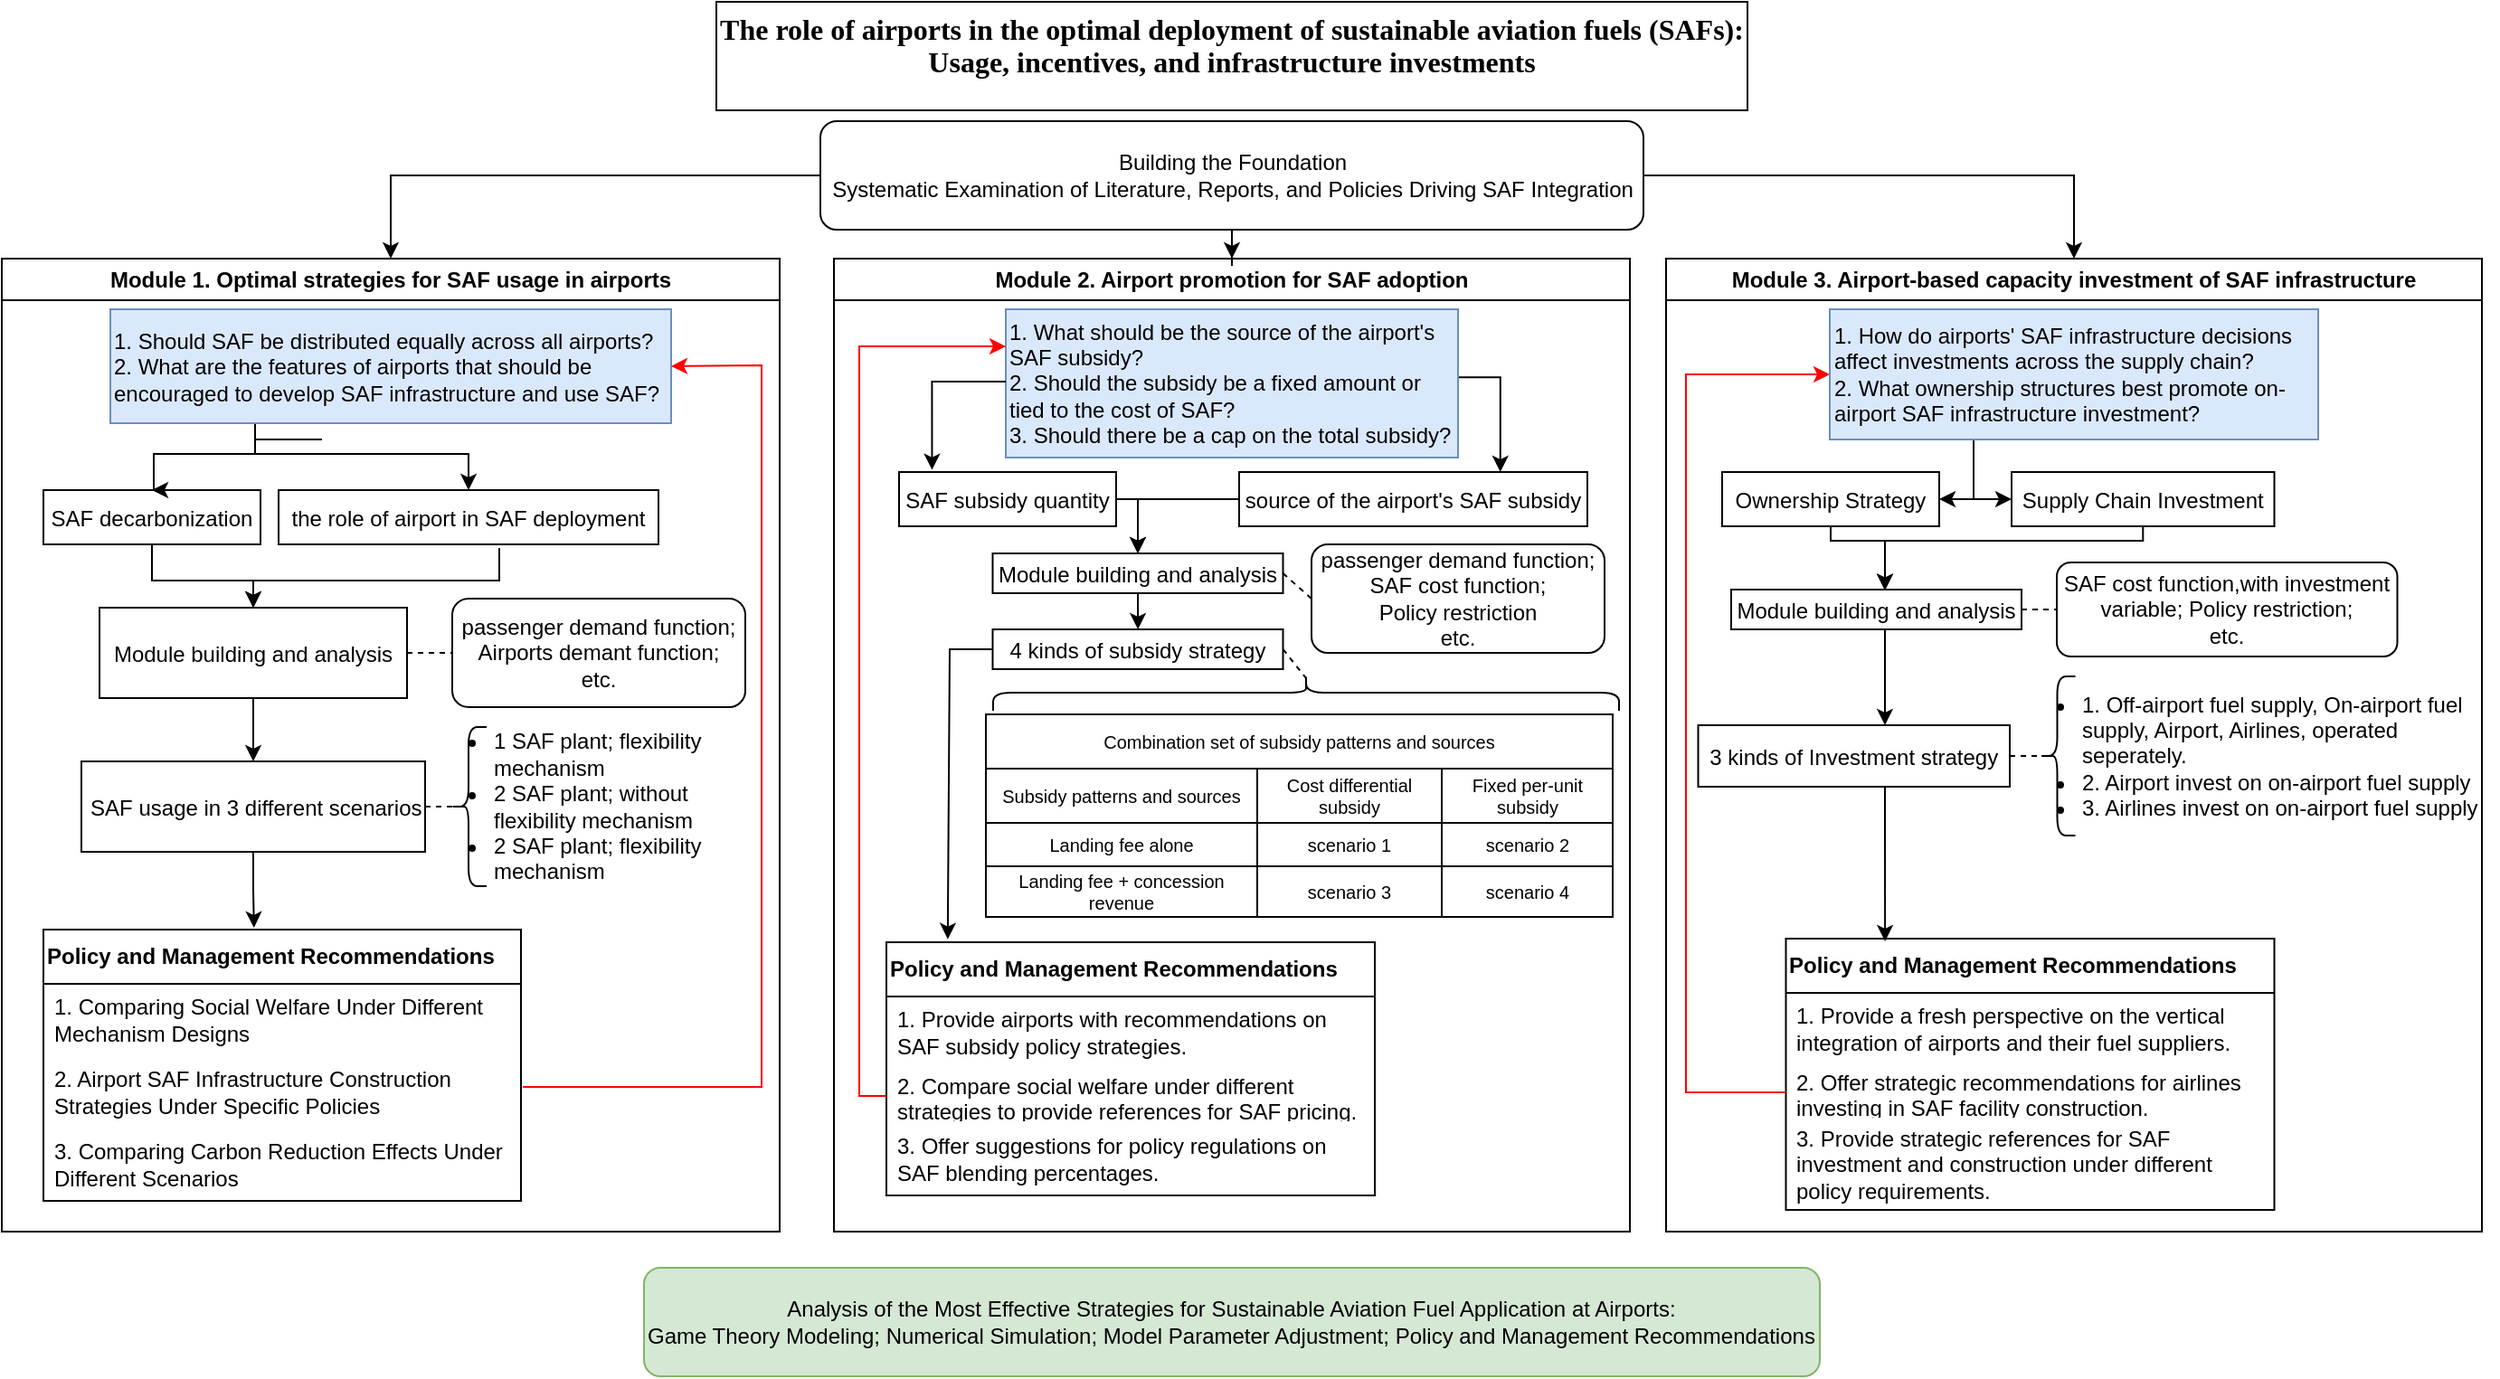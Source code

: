 <mxfile version="24.7.17">
  <diagram name="Page-1" id="e7e014a7-5840-1c2e-5031-d8a46d1fe8dd">
    <mxGraphModel dx="2856" dy="964" grid="1" gridSize="10" guides="1" tooltips="1" connect="1" arrows="1" fold="1" page="1" pageScale="1" pageWidth="1169" pageHeight="826" background="none" math="0" shadow="0">
      <root>
        <mxCell id="0" />
        <mxCell id="1" parent="0" />
        <mxCell id="2" value="Module 1. Optimal strategies for SAF usage in airports" style="swimlane;whiteSpace=wrap" parent="1" vertex="1">
          <mxGeometry x="-270" y="142" width="430" height="538" as="geometry">
            <mxRectangle x="-110" y="126" width="90" height="30" as="alternateBounds" />
          </mxGeometry>
        </mxCell>
        <mxCell id="LJBLf-9OPQEesqbSQKG5-55" value="" style="edgeStyle=orthogonalEdgeStyle;rounded=0;orthogonalLoop=1;jettySize=auto;html=1;" edge="1" parent="2" source="7" target="8">
          <mxGeometry relative="1" as="geometry" />
        </mxCell>
        <mxCell id="7" value="SAF decarbonization" style="" parent="2" vertex="1">
          <mxGeometry x="23" y="128" width="120" height="30" as="geometry" />
        </mxCell>
        <mxCell id="LJBLf-9OPQEesqbSQKG5-111" style="edgeStyle=orthogonalEdgeStyle;rounded=0;orthogonalLoop=1;jettySize=auto;html=1;entryX=0.5;entryY=0;entryDx=0;entryDy=0;fontFamily=Helvetica;fontSize=12;fontColor=default;" edge="1" parent="2" source="8" target="10">
          <mxGeometry relative="1" as="geometry" />
        </mxCell>
        <mxCell id="8" value="Module building and analysis" style="" parent="2" vertex="1">
          <mxGeometry x="54" y="193" width="170" height="50" as="geometry" />
        </mxCell>
        <mxCell id="10" value=" SAF usage in 3 different scenarios" style="" parent="2" vertex="1">
          <mxGeometry x="44" y="278" width="190" height="50" as="geometry" />
        </mxCell>
        <mxCell id="LJBLf-9OPQEesqbSQKG5-108" style="edgeStyle=orthogonalEdgeStyle;rounded=0;orthogonalLoop=1;jettySize=auto;html=1;fontFamily=Helvetica;fontSize=12;fontColor=default;" edge="1" parent="2">
          <mxGeometry relative="1" as="geometry">
            <mxPoint x="275" y="160" as="sourcePoint" />
            <mxPoint x="139" y="193" as="targetPoint" />
            <Array as="points">
              <mxPoint x="275" y="178" />
              <mxPoint x="139" y="178" />
            </Array>
          </mxGeometry>
        </mxCell>
        <mxCell id="LJBLf-9OPQEesqbSQKG5-48" value="the role of airport in SAF deployment" style="" vertex="1" parent="2">
          <mxGeometry x="153" y="128" width="210" height="30" as="geometry" />
        </mxCell>
        <mxCell id="LJBLf-9OPQEesqbSQKG5-52" value="passenger demand function;&lt;div&gt;Airports demant function;&lt;/div&gt;&lt;div&gt;etc.&lt;/div&gt;" style="rounded=1;whiteSpace=wrap;html=1;" vertex="1" parent="2">
          <mxGeometry x="249" y="188" width="162" height="60" as="geometry" />
        </mxCell>
        <mxCell id="LJBLf-9OPQEesqbSQKG5-56" value="" style="endArrow=none;dashed=1;html=1;rounded=0;exitX=1;exitY=0.5;exitDx=0;exitDy=0;entryX=0;entryY=0.5;entryDx=0;entryDy=0;" edge="1" parent="2" source="8" target="LJBLf-9OPQEesqbSQKG5-52">
          <mxGeometry width="50" height="50" relative="1" as="geometry">
            <mxPoint x="539" y="181" as="sourcePoint" />
            <mxPoint x="589" y="131" as="targetPoint" />
          </mxGeometry>
        </mxCell>
        <mxCell id="LJBLf-9OPQEesqbSQKG5-57" value="" style="shape=curlyBracket;whiteSpace=wrap;html=1;rounded=1;labelPosition=left;verticalLabelPosition=middle;align=right;verticalAlign=middle;size=0.5;rotation=0;" vertex="1" parent="2">
          <mxGeometry x="248" y="259" width="20" height="88" as="geometry" />
        </mxCell>
        <mxCell id="LJBLf-9OPQEesqbSQKG5-60" value="&lt;ul&gt;&lt;li&gt;1 SAF plant; flexibility mechanism&amp;nbsp;&lt;/li&gt;&lt;li&gt;2 SAF plant; without flexibility mechanism&lt;br&gt;&lt;/li&gt;&lt;li&gt;2 SAF plant; flexibility mechanism&lt;/li&gt;&lt;/ul&gt;" style="text;strokeColor=none;fillColor=none;html=1;whiteSpace=wrap;verticalAlign=middle;overflow=hidden;" vertex="1" parent="2">
          <mxGeometry x="230" y="242" width="190" height="122" as="geometry" />
        </mxCell>
        <mxCell id="LJBLf-9OPQEesqbSQKG5-79" value="" style="endArrow=none;dashed=1;html=1;rounded=0;fontFamily=Helvetica;fontSize=12;fontColor=default;entryX=0.1;entryY=0.5;entryDx=0;entryDy=0;entryPerimeter=0;exitX=1;exitY=0.5;exitDx=0;exitDy=0;" edge="1" parent="2" source="10" target="LJBLf-9OPQEesqbSQKG5-57">
          <mxGeometry width="50" height="50" relative="1" as="geometry">
            <mxPoint x="169" y="271" as="sourcePoint" />
            <mxPoint x="219" y="221" as="targetPoint" />
          </mxGeometry>
        </mxCell>
        <mxCell id="LJBLf-9OPQEesqbSQKG5-73" value="&lt;span style=&quot;font-weight: 700; text-align: -webkit-center;&quot;&gt;Policy and Management Recommendations&lt;/span&gt;" style="swimlane;fontStyle=0;childLayout=stackLayout;horizontal=1;startSize=30;horizontalStack=0;resizeParent=1;resizeParentMax=0;resizeLast=0;collapsible=1;marginBottom=0;whiteSpace=wrap;html=1;align=left;verticalAlign=middle;fontFamily=Helvetica;fontSize=12;fontColor=default;fillColor=none;gradientColor=none;" vertex="1" parent="2">
          <mxGeometry x="23" y="371" width="264" height="150" as="geometry" />
        </mxCell>
        <mxCell id="LJBLf-9OPQEesqbSQKG5-74" value="1. Comparing Social Welfare Under Different Mechanism Designs" style="text;strokeColor=none;fillColor=none;align=left;verticalAlign=middle;spacingLeft=4;spacingRight=4;overflow=hidden;points=[[0,0.5],[1,0.5]];portConstraint=eastwest;rotatable=0;whiteSpace=wrap;html=1;fontFamily=Helvetica;fontSize=12;fontColor=default;" vertex="1" parent="LJBLf-9OPQEesqbSQKG5-73">
          <mxGeometry y="30" width="264" height="40" as="geometry" />
        </mxCell>
        <mxCell id="LJBLf-9OPQEesqbSQKG5-75" value="2. Airport SAF Infrastructure Construction Strategies Under Specific Policies" style="text;strokeColor=none;fillColor=none;align=left;verticalAlign=middle;spacingLeft=4;spacingRight=4;overflow=hidden;points=[[0,0.5],[1,0.5]];portConstraint=eastwest;rotatable=0;whiteSpace=wrap;html=1;fontFamily=Helvetica;fontSize=12;fontColor=default;" vertex="1" parent="LJBLf-9OPQEesqbSQKG5-73">
          <mxGeometry y="70" width="264" height="40" as="geometry" />
        </mxCell>
        <mxCell id="LJBLf-9OPQEesqbSQKG5-76" value="3. Comparing Carbon Reduction Effects Under Different Scenarios" style="text;strokeColor=none;fillColor=none;align=left;verticalAlign=middle;spacingLeft=4;spacingRight=4;overflow=hidden;points=[[0,0.5],[1,0.5]];portConstraint=eastwest;rotatable=0;whiteSpace=wrap;html=1;fontFamily=Helvetica;fontSize=12;fontColor=default;" vertex="1" parent="LJBLf-9OPQEesqbSQKG5-73">
          <mxGeometry y="110" width="264" height="40" as="geometry" />
        </mxCell>
        <mxCell id="LJBLf-9OPQEesqbSQKG5-109" style="edgeStyle=orthogonalEdgeStyle;rounded=0;orthogonalLoop=1;jettySize=auto;html=1;entryX=0.5;entryY=0;entryDx=0;entryDy=0;fontFamily=Helvetica;fontSize=12;fontColor=default;" edge="1" parent="2" source="LJBLf-9OPQEesqbSQKG5-71" target="LJBLf-9OPQEesqbSQKG5-48">
          <mxGeometry relative="1" as="geometry">
            <Array as="points">
              <mxPoint x="140" y="108" />
              <mxPoint x="258" y="108" />
            </Array>
          </mxGeometry>
        </mxCell>
        <mxCell id="LJBLf-9OPQEesqbSQKG5-110" style="edgeStyle=orthogonalEdgeStyle;rounded=0;orthogonalLoop=1;jettySize=auto;html=1;entryX=0.5;entryY=0;entryDx=0;entryDy=0;fontFamily=Helvetica;fontSize=12;fontColor=default;" edge="1" parent="2">
          <mxGeometry relative="1" as="geometry">
            <mxPoint x="177" y="100.0" as="sourcePoint" />
            <mxPoint x="83" y="128" as="targetPoint" />
            <Array as="points">
              <mxPoint x="140" y="100" />
              <mxPoint x="140" y="108" />
              <mxPoint x="84" y="108" />
              <mxPoint x="84" y="128" />
            </Array>
          </mxGeometry>
        </mxCell>
        <mxCell id="LJBLf-9OPQEesqbSQKG5-71" value="1. Should SAF be distributed equally across all airports?&amp;nbsp;&lt;div&gt;&lt;span style=&quot;background-color: initial;&quot;&gt;2. What are the features of airports that should be encouraged to develop SAF infrastructure and use SAF?&lt;/span&gt;&lt;br&gt;&lt;/div&gt;" style="text;strokeColor=#6c8ebf;fillColor=#dae8fc;html=1;whiteSpace=wrap;verticalAlign=middle;overflow=hidden;" vertex="1" parent="2">
          <mxGeometry x="60" y="28" width="310" height="63" as="geometry" />
        </mxCell>
        <mxCell id="LJBLf-9OPQEesqbSQKG5-83" value="" style="endArrow=classic;html=1;rounded=0;fontFamily=Helvetica;fontSize=12;fontColor=default;entryX=1;entryY=0.5;entryDx=0;entryDy=0;strokeColor=#FF0000;" edge="1" parent="2" target="LJBLf-9OPQEesqbSQKG5-71">
          <mxGeometry width="50" height="50" relative="1" as="geometry">
            <mxPoint x="288" y="458" as="sourcePoint" />
            <mxPoint x="250" y="268" as="targetPoint" />
            <Array as="points">
              <mxPoint x="420" y="458" />
              <mxPoint x="420" y="268" />
              <mxPoint x="420" y="59" />
            </Array>
          </mxGeometry>
        </mxCell>
        <mxCell id="LJBLf-9OPQEesqbSQKG5-112" style="edgeStyle=orthogonalEdgeStyle;rounded=0;orthogonalLoop=1;jettySize=auto;html=1;entryX=0.441;entryY=-0.007;entryDx=0;entryDy=0;entryPerimeter=0;fontFamily=Helvetica;fontSize=12;fontColor=default;" edge="1" parent="2" source="10" target="LJBLf-9OPQEesqbSQKG5-73">
          <mxGeometry relative="1" as="geometry" />
        </mxCell>
        <mxCell id="3" value="Module 2. Airport promotion for SAF adoption" style="swimlane;whiteSpace=wrap" parent="1" vertex="1">
          <mxGeometry x="190" y="142" width="440" height="538" as="geometry" />
        </mxCell>
        <mxCell id="LJBLf-9OPQEesqbSQKG5-146" style="edgeStyle=orthogonalEdgeStyle;rounded=0;orthogonalLoop=1;jettySize=auto;html=1;entryX=0.5;entryY=0;entryDx=0;entryDy=0;fontFamily=Helvetica;fontSize=12;fontColor=default;" edge="1" parent="3" source="15" target="LJBLf-9OPQEesqbSQKG5-117">
          <mxGeometry relative="1" as="geometry">
            <Array as="points">
              <mxPoint x="168" y="133" />
            </Array>
          </mxGeometry>
        </mxCell>
        <mxCell id="15" value="SAF subsidy quantity" style="" parent="3" vertex="1">
          <mxGeometry x="36" y="118" width="120" height="30" as="geometry" />
        </mxCell>
        <mxCell id="LJBLf-9OPQEesqbSQKG5-149" style="edgeStyle=orthogonalEdgeStyle;rounded=0;orthogonalLoop=1;jettySize=auto;html=1;entryX=0.5;entryY=0;entryDx=0;entryDy=0;fontFamily=Helvetica;fontSize=12;fontColor=default;" edge="1" parent="3" source="LJBLf-9OPQEesqbSQKG5-105" target="LJBLf-9OPQEesqbSQKG5-117">
          <mxGeometry relative="1" as="geometry">
            <Array as="points">
              <mxPoint x="168" y="133" />
            </Array>
          </mxGeometry>
        </mxCell>
        <mxCell id="LJBLf-9OPQEesqbSQKG5-105" value="source of the airport&#39;s SAF subsidy" style="" vertex="1" parent="3">
          <mxGeometry x="224" y="118" width="192.5" height="30" as="geometry" />
        </mxCell>
        <mxCell id="LJBLf-9OPQEesqbSQKG5-115" style="edgeStyle=orthogonalEdgeStyle;rounded=0;orthogonalLoop=1;jettySize=auto;html=1;entryX=0.75;entryY=0;entryDx=0;entryDy=0;fontFamily=Helvetica;fontSize=12;fontColor=default;exitX=1.002;exitY=0.459;exitDx=0;exitDy=0;exitPerimeter=0;" edge="1" parent="3" source="LJBLf-9OPQEesqbSQKG5-85" target="LJBLf-9OPQEesqbSQKG5-105">
          <mxGeometry relative="1" as="geometry" />
        </mxCell>
        <mxCell id="LJBLf-9OPQEesqbSQKG5-85" value="1. What should be the source of the airport&#39;s SAF subsidy?&amp;nbsp;&lt;div&gt;2. Should the subsidy be a fixed amount or tied to the cost of SAF?&amp;nbsp;&lt;/div&gt;&lt;div&gt;3. Should there be a cap on the total subsidy?&lt;/div&gt;" style="text;strokeColor=#6c8ebf;fillColor=#dae8fc;html=1;whiteSpace=wrap;verticalAlign=middle;overflow=hidden;" vertex="1" parent="3">
          <mxGeometry x="95" y="28" width="250" height="82" as="geometry" />
        </mxCell>
        <mxCell id="LJBLf-9OPQEesqbSQKG5-116" style="edgeStyle=orthogonalEdgeStyle;rounded=0;orthogonalLoop=1;jettySize=auto;html=1;entryX=0.5;entryY=0;entryDx=0;entryDy=0;fontFamily=Helvetica;fontSize=12;fontColor=default;" edge="1" parent="3" source="LJBLf-9OPQEesqbSQKG5-117" target="LJBLf-9OPQEesqbSQKG5-118">
          <mxGeometry relative="1" as="geometry" />
        </mxCell>
        <mxCell id="LJBLf-9OPQEesqbSQKG5-117" value="Module building and analysis" style="" vertex="1" parent="3">
          <mxGeometry x="87.75" y="163" width="160.5" height="22" as="geometry" />
        </mxCell>
        <mxCell id="LJBLf-9OPQEesqbSQKG5-118" value="4 kinds of subsidy strategy" style="" vertex="1" parent="3">
          <mxGeometry x="87.75" y="205" width="160.5" height="22" as="geometry" />
        </mxCell>
        <mxCell id="LJBLf-9OPQEesqbSQKG5-119" value="passenger demand function;&lt;div&gt;SAF cost function;&lt;/div&gt;&lt;div&gt;Policy restriction&lt;/div&gt;&lt;div&gt;etc.&lt;/div&gt;" style="rounded=1;whiteSpace=wrap;html=1;" vertex="1" parent="3">
          <mxGeometry x="264" y="158" width="162" height="60" as="geometry" />
        </mxCell>
        <mxCell id="LJBLf-9OPQEesqbSQKG5-120" value="" style="endArrow=none;dashed=1;html=1;rounded=0;exitX=1;exitY=0.5;exitDx=0;exitDy=0;entryX=0;entryY=0.5;entryDx=0;entryDy=0;" edge="1" parent="3" source="LJBLf-9OPQEesqbSQKG5-117" target="LJBLf-9OPQEesqbSQKG5-119">
          <mxGeometry width="50" height="50" relative="1" as="geometry">
            <mxPoint x="548.5" y="157" as="sourcePoint" />
            <mxPoint x="598.5" y="107" as="targetPoint" />
          </mxGeometry>
        </mxCell>
        <mxCell id="LJBLf-9OPQEesqbSQKG5-121" value="" style="shape=curlyBracket;whiteSpace=wrap;html=1;rounded=1;labelPosition=left;verticalLabelPosition=middle;align=right;verticalAlign=middle;size=0.5;rotation=90;" vertex="1" parent="3">
          <mxGeometry x="251" y="67" width="20" height="346" as="geometry" />
        </mxCell>
        <mxCell id="LJBLf-9OPQEesqbSQKG5-122" value="" style="endArrow=none;dashed=1;html=1;rounded=0;fontFamily=Helvetica;fontSize=12;fontColor=default;entryX=0.1;entryY=0.5;entryDx=0;entryDy=0;entryPerimeter=0;exitX=1;exitY=0.5;exitDx=0;exitDy=0;" edge="1" parent="3" source="LJBLf-9OPQEesqbSQKG5-118" target="LJBLf-9OPQEesqbSQKG5-121">
          <mxGeometry width="50" height="50" relative="1" as="geometry">
            <mxPoint x="167" y="273" as="sourcePoint" />
            <mxPoint x="228.5" y="164" as="targetPoint" />
          </mxGeometry>
        </mxCell>
        <mxCell id="LJBLf-9OPQEesqbSQKG5-123" value="Combination set of subsidy patterns and sources" style="shape=table;startSize=30;container=1;collapsible=0;childLayout=tableLayout;strokeColor=default;align=center;verticalAlign=middle;fillColor=none;gradientColor=none;fontSize=10;" vertex="1" parent="3">
          <mxGeometry x="84" y="252" width="346.5" height="112" as="geometry" />
        </mxCell>
        <mxCell id="LJBLf-9OPQEesqbSQKG5-124" value="" style="shape=tableRow;horizontal=0;startSize=0;swimlaneHead=0;swimlaneBody=0;strokeColor=inherit;top=0;left=0;bottom=0;right=0;collapsible=0;dropTarget=0;fillColor=none;points=[[0,0.5],[1,0.5]];portConstraint=eastwest;fontSize=16;align=left;verticalAlign=middle;fontFamily=Helvetica;fontColor=default;" vertex="1" parent="LJBLf-9OPQEesqbSQKG5-123">
          <mxGeometry y="30" width="346.5" height="30" as="geometry" />
        </mxCell>
        <mxCell id="LJBLf-9OPQEesqbSQKG5-125" value="Subsidy patterns and sources" style="shape=partialRectangle;html=1;whiteSpace=wrap;connectable=0;strokeColor=inherit;overflow=hidden;fillColor=none;top=0;left=0;bottom=0;right=0;pointerEvents=1;align=center;verticalAlign=middle;fontSize=10;" vertex="1" parent="LJBLf-9OPQEesqbSQKG5-124">
          <mxGeometry width="150" height="30" as="geometry">
            <mxRectangle width="150" height="30" as="alternateBounds" />
          </mxGeometry>
        </mxCell>
        <mxCell id="LJBLf-9OPQEesqbSQKG5-126" value="Cost differential subsidy" style="shape=partialRectangle;html=1;whiteSpace=wrap;connectable=0;strokeColor=inherit;overflow=hidden;fillColor=none;top=0;left=0;bottom=0;right=0;pointerEvents=1;align=center;verticalAlign=middle;fontSize=10;" vertex="1" parent="LJBLf-9OPQEesqbSQKG5-124">
          <mxGeometry x="150" width="102" height="30" as="geometry">
            <mxRectangle width="102" height="30" as="alternateBounds" />
          </mxGeometry>
        </mxCell>
        <mxCell id="LJBLf-9OPQEesqbSQKG5-127" value="Fixed per-unit subsidy" style="shape=partialRectangle;html=1;whiteSpace=wrap;connectable=0;strokeColor=inherit;overflow=hidden;fillColor=none;top=0;left=0;bottom=0;right=0;pointerEvents=1;align=center;verticalAlign=middle;fontSize=10;" vertex="1" parent="LJBLf-9OPQEesqbSQKG5-124">
          <mxGeometry x="252" width="95" height="30" as="geometry">
            <mxRectangle width="95" height="30" as="alternateBounds" />
          </mxGeometry>
        </mxCell>
        <mxCell id="LJBLf-9OPQEesqbSQKG5-128" value="" style="shape=tableRow;horizontal=0;startSize=0;swimlaneHead=0;swimlaneBody=0;strokeColor=inherit;top=0;left=0;bottom=0;right=0;collapsible=0;dropTarget=0;fillColor=none;points=[[0,0.5],[1,0.5]];portConstraint=eastwest;fontSize=16;align=left;verticalAlign=middle;fontFamily=Helvetica;fontColor=default;" vertex="1" parent="LJBLf-9OPQEesqbSQKG5-123">
          <mxGeometry y="60" width="346.5" height="24" as="geometry" />
        </mxCell>
        <mxCell id="LJBLf-9OPQEesqbSQKG5-129" value="Landing fee alone" style="shape=partialRectangle;html=1;whiteSpace=wrap;connectable=0;strokeColor=inherit;overflow=hidden;fillColor=none;top=0;left=0;bottom=0;right=0;pointerEvents=1;align=center;verticalAlign=middle;fontSize=10;" vertex="1" parent="LJBLf-9OPQEesqbSQKG5-128">
          <mxGeometry width="150" height="24" as="geometry">
            <mxRectangle width="150" height="24" as="alternateBounds" />
          </mxGeometry>
        </mxCell>
        <mxCell id="LJBLf-9OPQEesqbSQKG5-130" value="scenario 1" style="shape=partialRectangle;html=1;whiteSpace=wrap;connectable=0;strokeColor=inherit;overflow=hidden;fillColor=none;top=0;left=0;bottom=0;right=0;pointerEvents=1;fontSize=10;align=center;verticalAlign=middle;fontFamily=Helvetica;fontColor=default;" vertex="1" parent="LJBLf-9OPQEesqbSQKG5-128">
          <mxGeometry x="150" width="102" height="24" as="geometry">
            <mxRectangle width="102" height="24" as="alternateBounds" />
          </mxGeometry>
        </mxCell>
        <mxCell id="LJBLf-9OPQEesqbSQKG5-131" value="scenario 2" style="shape=partialRectangle;html=1;whiteSpace=wrap;connectable=0;strokeColor=inherit;overflow=hidden;fillColor=none;top=0;left=0;bottom=0;right=0;pointerEvents=1;fontSize=10;align=center;verticalAlign=middle;fontFamily=Helvetica;fontColor=default;" vertex="1" parent="LJBLf-9OPQEesqbSQKG5-128">
          <mxGeometry x="252" width="95" height="24" as="geometry">
            <mxRectangle width="95" height="24" as="alternateBounds" />
          </mxGeometry>
        </mxCell>
        <mxCell id="LJBLf-9OPQEesqbSQKG5-132" value="" style="shape=tableRow;horizontal=0;startSize=0;swimlaneHead=0;swimlaneBody=0;strokeColor=inherit;top=0;left=0;bottom=0;right=0;collapsible=0;dropTarget=0;fillColor=none;points=[[0,0.5],[1,0.5]];portConstraint=eastwest;fontSize=16;align=left;verticalAlign=middle;fontFamily=Helvetica;fontColor=default;" vertex="1" parent="LJBLf-9OPQEesqbSQKG5-123">
          <mxGeometry y="84" width="346.5" height="28" as="geometry" />
        </mxCell>
        <mxCell id="LJBLf-9OPQEesqbSQKG5-133" value="Landing fee + concession revenue" style="shape=partialRectangle;html=1;whiteSpace=wrap;connectable=0;strokeColor=inherit;overflow=hidden;fillColor=none;top=0;left=0;bottom=0;right=0;pointerEvents=1;align=center;verticalAlign=middle;fontSize=10;" vertex="1" parent="LJBLf-9OPQEesqbSQKG5-132">
          <mxGeometry width="150" height="28" as="geometry">
            <mxRectangle width="150" height="28" as="alternateBounds" />
          </mxGeometry>
        </mxCell>
        <mxCell id="LJBLf-9OPQEesqbSQKG5-134" value="scenario 3" style="shape=partialRectangle;html=1;whiteSpace=wrap;connectable=0;strokeColor=inherit;overflow=hidden;fillColor=none;top=0;left=0;bottom=0;right=0;pointerEvents=1;fontSize=10;align=center;verticalAlign=middle;fontFamily=Helvetica;fontColor=default;" vertex="1" parent="LJBLf-9OPQEesqbSQKG5-132">
          <mxGeometry x="150" width="102" height="28" as="geometry">
            <mxRectangle width="102" height="28" as="alternateBounds" />
          </mxGeometry>
        </mxCell>
        <mxCell id="LJBLf-9OPQEesqbSQKG5-135" value="scenario 4" style="shape=partialRectangle;html=1;whiteSpace=wrap;connectable=0;strokeColor=inherit;overflow=hidden;fillColor=none;top=0;left=0;bottom=0;right=0;pointerEvents=1;fontSize=10;align=center;verticalAlign=middle;fontFamily=Helvetica;fontColor=default;" vertex="1" parent="LJBLf-9OPQEesqbSQKG5-132">
          <mxGeometry x="252" width="95" height="28" as="geometry">
            <mxRectangle width="95" height="28" as="alternateBounds" />
          </mxGeometry>
        </mxCell>
        <mxCell id="LJBLf-9OPQEesqbSQKG5-137" value="&lt;span style=&quot;font-weight: 700; text-align: -webkit-center;&quot;&gt;Policy and Management Recommendations&lt;/span&gt;" style="swimlane;fontStyle=0;childLayout=stackLayout;horizontal=1;startSize=30;horizontalStack=0;resizeParent=1;resizeParentMax=0;resizeLast=0;collapsible=1;marginBottom=0;whiteSpace=wrap;html=1;align=left;verticalAlign=middle;fontFamily=Helvetica;fontSize=12;fontColor=default;fillColor=none;gradientColor=none;" vertex="1" parent="3">
          <mxGeometry x="29" y="378" width="270" height="140" as="geometry" />
        </mxCell>
        <mxCell id="LJBLf-9OPQEesqbSQKG5-138" value="1. Provide airports with recommendations on SAF subsidy policy strategies." style="text;strokeColor=none;fillColor=none;align=left;verticalAlign=middle;spacingLeft=4;spacingRight=4;overflow=hidden;points=[[0,0.5],[1,0.5]];portConstraint=eastwest;rotatable=0;whiteSpace=wrap;html=1;fontFamily=Helvetica;fontSize=12;fontColor=default;" vertex="1" parent="LJBLf-9OPQEesqbSQKG5-137">
          <mxGeometry y="30" width="270" height="40" as="geometry" />
        </mxCell>
        <mxCell id="LJBLf-9OPQEesqbSQKG5-139" value="2. Compare social welfare under different strategies to provide references for SAF pricing." style="text;strokeColor=none;fillColor=none;align=left;verticalAlign=middle;spacingLeft=4;spacingRight=4;overflow=hidden;points=[[0,0.5],[1,0.5]];portConstraint=eastwest;rotatable=0;whiteSpace=wrap;html=1;fontFamily=Helvetica;fontSize=12;fontColor=default;" vertex="1" parent="LJBLf-9OPQEesqbSQKG5-137">
          <mxGeometry y="70" width="270" height="30" as="geometry" />
        </mxCell>
        <mxCell id="LJBLf-9OPQEesqbSQKG5-140" value="3. Offer suggestions for policy regulations on SAF blending percentages." style="text;strokeColor=none;fillColor=none;align=left;verticalAlign=middle;spacingLeft=4;spacingRight=4;overflow=hidden;points=[[0,0.5],[1,0.5]];portConstraint=eastwest;rotatable=0;whiteSpace=wrap;html=1;fontFamily=Helvetica;fontSize=12;fontColor=default;" vertex="1" parent="LJBLf-9OPQEesqbSQKG5-137">
          <mxGeometry y="100" width="270" height="40" as="geometry" />
        </mxCell>
        <mxCell id="LJBLf-9OPQEesqbSQKG5-145" style="edgeStyle=orthogonalEdgeStyle;rounded=0;orthogonalLoop=1;jettySize=auto;html=1;entryX=0.152;entryY=-0.04;entryDx=0;entryDy=0;entryPerimeter=0;fontFamily=Helvetica;fontSize=12;fontColor=default;" edge="1" parent="3" source="LJBLf-9OPQEesqbSQKG5-85" target="15">
          <mxGeometry relative="1" as="geometry">
            <Array as="points">
              <mxPoint x="54" y="68" />
            </Array>
          </mxGeometry>
        </mxCell>
        <mxCell id="LJBLf-9OPQEesqbSQKG5-151" style="edgeStyle=orthogonalEdgeStyle;rounded=0;orthogonalLoop=1;jettySize=auto;html=1;entryX=0;entryY=0.25;entryDx=0;entryDy=0;fontFamily=Helvetica;fontSize=12;fontColor=#FF0000;strokeColor=#FF0000;" edge="1" parent="3" source="LJBLf-9OPQEesqbSQKG5-139" target="LJBLf-9OPQEesqbSQKG5-85">
          <mxGeometry relative="1" as="geometry">
            <Array as="points">
              <mxPoint x="14" y="463" />
              <mxPoint x="14" y="49" />
            </Array>
          </mxGeometry>
        </mxCell>
        <mxCell id="LJBLf-9OPQEesqbSQKG5-150" value="" style="endArrow=classic;html=1;rounded=0;fontFamily=Helvetica;fontSize=12;fontColor=default;entryX=0.033;entryY=-0.012;entryDx=0;entryDy=0;entryPerimeter=0;exitX=0;exitY=0.5;exitDx=0;exitDy=0;" edge="1" parent="3" source="LJBLf-9OPQEesqbSQKG5-118">
          <mxGeometry width="50" height="50" relative="1" as="geometry">
            <mxPoint x="84" y="216" as="sourcePoint" />
            <mxPoint x="62.91" y="376.32" as="targetPoint" />
            <Array as="points">
              <mxPoint x="64" y="216" />
            </Array>
          </mxGeometry>
        </mxCell>
        <mxCell id="4" value="Module 3. Airport-based capacity investment of SAF infrastructure" style="swimlane;whiteSpace=wrap" parent="1" vertex="1">
          <mxGeometry x="650" y="142" width="451" height="538" as="geometry" />
        </mxCell>
        <mxCell id="LJBLf-9OPQEesqbSQKG5-168" style="edgeStyle=orthogonalEdgeStyle;rounded=0;orthogonalLoop=1;jettySize=auto;html=1;entryX=1;entryY=0.5;entryDx=0;entryDy=0;fontFamily=Helvetica;fontSize=12;fontColor=default;" edge="1" parent="4" source="LJBLf-9OPQEesqbSQKG5-153" target="LJBLf-9OPQEesqbSQKG5-154">
          <mxGeometry relative="1" as="geometry">
            <Array as="points">
              <mxPoint x="170" y="133" />
            </Array>
          </mxGeometry>
        </mxCell>
        <mxCell id="LJBLf-9OPQEesqbSQKG5-169" style="edgeStyle=orthogonalEdgeStyle;rounded=0;orthogonalLoop=1;jettySize=auto;html=1;entryX=0;entryY=0.5;entryDx=0;entryDy=0;fontFamily=Helvetica;fontSize=12;fontColor=default;" edge="1" parent="4" source="LJBLf-9OPQEesqbSQKG5-153" target="LJBLf-9OPQEesqbSQKG5-155">
          <mxGeometry relative="1" as="geometry">
            <Array as="points">
              <mxPoint x="170" y="133" />
            </Array>
          </mxGeometry>
        </mxCell>
        <mxCell id="LJBLf-9OPQEesqbSQKG5-153" value="&lt;div&gt;1. How do airports&#39; SAF infrastructure decisions affect investments across the supply chain?&lt;/div&gt;&lt;div&gt;2. What ownership structures best promote on-airport SAF infrastructure investment?&lt;/div&gt;" style="text;strokeColor=#6c8ebf;fillColor=#dae8fc;html=1;whiteSpace=wrap;verticalAlign=middle;overflow=hidden;" vertex="1" parent="4">
          <mxGeometry x="90.5" y="28" width="270" height="72" as="geometry" />
        </mxCell>
        <mxCell id="LJBLf-9OPQEesqbSQKG5-170" style="edgeStyle=orthogonalEdgeStyle;rounded=0;orthogonalLoop=1;jettySize=auto;html=1;entryX=0.524;entryY=0.023;entryDx=0;entryDy=0;fontFamily=Helvetica;fontSize=12;fontColor=default;entryPerimeter=0;" edge="1" parent="4" source="LJBLf-9OPQEesqbSQKG5-154" target="LJBLf-9OPQEesqbSQKG5-156">
          <mxGeometry relative="1" as="geometry">
            <Array as="points">
              <mxPoint x="91" y="156" />
              <mxPoint x="121" y="156" />
              <mxPoint x="121" y="184" />
            </Array>
          </mxGeometry>
        </mxCell>
        <mxCell id="LJBLf-9OPQEesqbSQKG5-154" value="Ownership Strategy" style="" vertex="1" parent="4">
          <mxGeometry x="31" y="118" width="120" height="30" as="geometry" />
        </mxCell>
        <mxCell id="LJBLf-9OPQEesqbSQKG5-171" style="edgeStyle=orthogonalEdgeStyle;rounded=0;orthogonalLoop=1;jettySize=auto;html=1;entryX=0.526;entryY=0.008;entryDx=0;entryDy=0;fontFamily=Helvetica;fontSize=12;fontColor=default;entryPerimeter=0;" edge="1" parent="4" source="LJBLf-9OPQEesqbSQKG5-155" target="LJBLf-9OPQEesqbSQKG5-156">
          <mxGeometry relative="1" as="geometry">
            <Array as="points">
              <mxPoint x="264" y="156" />
              <mxPoint x="121" y="156" />
              <mxPoint x="121" y="183" />
            </Array>
          </mxGeometry>
        </mxCell>
        <mxCell id="LJBLf-9OPQEesqbSQKG5-155" value="Supply Chain Investment" style="" vertex="1" parent="4">
          <mxGeometry x="191" y="118" width="145.25" height="30" as="geometry" />
        </mxCell>
        <mxCell id="LJBLf-9OPQEesqbSQKG5-172" value="" style="edgeStyle=orthogonalEdgeStyle;rounded=0;orthogonalLoop=1;jettySize=auto;html=1;fontFamily=Helvetica;fontSize=12;fontColor=default;" edge="1" parent="4" source="LJBLf-9OPQEesqbSQKG5-156" target="LJBLf-9OPQEesqbSQKG5-158">
          <mxGeometry relative="1" as="geometry">
            <Array as="points">
              <mxPoint x="121" y="226" />
              <mxPoint x="121" y="226" />
            </Array>
          </mxGeometry>
        </mxCell>
        <mxCell id="LJBLf-9OPQEesqbSQKG5-156" value="Module building and analysis" style="" vertex="1" parent="4">
          <mxGeometry x="36" y="183" width="160.5" height="22" as="geometry" />
        </mxCell>
        <mxCell id="LJBLf-9OPQEesqbSQKG5-157" value="SAF cost function,with investment variable; Policy restriction;&lt;br&gt;etc." style="rounded=1;whiteSpace=wrap;html=1;" vertex="1" parent="4">
          <mxGeometry x="216" y="168" width="188.25" height="52" as="geometry" />
        </mxCell>
        <mxCell id="LJBLf-9OPQEesqbSQKG5-176" value="" style="edgeStyle=orthogonalEdgeStyle;rounded=0;orthogonalLoop=1;jettySize=auto;html=1;fontFamily=Helvetica;fontSize=12;fontColor=default;entryX=0.203;entryY=0.01;entryDx=0;entryDy=0;entryPerimeter=0;" edge="1" parent="4" source="LJBLf-9OPQEesqbSQKG5-158" target="LJBLf-9OPQEesqbSQKG5-163">
          <mxGeometry relative="1" as="geometry">
            <mxPoint x="103.875" y="365" as="targetPoint" />
            <Array as="points">
              <mxPoint x="121" y="316" />
              <mxPoint x="121" y="316" />
            </Array>
          </mxGeometry>
        </mxCell>
        <mxCell id="LJBLf-9OPQEesqbSQKG5-158" value="3 kinds of Investment strategy" style="" vertex="1" parent="4">
          <mxGeometry x="17.75" y="258" width="172.25" height="34" as="geometry" />
        </mxCell>
        <mxCell id="LJBLf-9OPQEesqbSQKG5-159" value="" style="shape=curlyBracket;whiteSpace=wrap;html=1;rounded=1;labelPosition=left;verticalLabelPosition=middle;align=right;verticalAlign=middle;size=0.5;rotation=0;" vertex="1" parent="4">
          <mxGeometry x="206.25" y="231" width="20" height="88" as="geometry" />
        </mxCell>
        <mxCell id="LJBLf-9OPQEesqbSQKG5-160" value="&lt;ul&gt;&lt;li&gt;1. Off-airport fuel supply, On-airport fuel supply, Airport, Airlines, operated seperately.&lt;/li&gt;&lt;li&gt;2. Airport invest on on-airport fuel supply&lt;br&gt;&lt;/li&gt;&lt;li&gt;3. Airlines invest on on-airport fuel supply&amp;nbsp;&lt;/li&gt;&lt;/ul&gt;" style="text;strokeColor=none;fillColor=none;html=1;whiteSpace=wrap;verticalAlign=middle;overflow=hidden;" vertex="1" parent="4">
          <mxGeometry x="188.25" y="214" width="271.75" height="122" as="geometry" />
        </mxCell>
        <mxCell id="LJBLf-9OPQEesqbSQKG5-161" value="" style="endArrow=none;dashed=1;html=1;rounded=0;fontFamily=Helvetica;fontSize=12;fontColor=default;entryX=0.1;entryY=0.5;entryDx=0;entryDy=0;entryPerimeter=0;exitX=1;exitY=0.5;exitDx=0;exitDy=0;" edge="1" parent="4" source="LJBLf-9OPQEesqbSQKG5-158" target="LJBLf-9OPQEesqbSQKG5-159">
          <mxGeometry width="50" height="50" relative="1" as="geometry">
            <mxPoint x="127.25" y="243" as="sourcePoint" />
            <mxPoint x="177.25" y="193" as="targetPoint" />
          </mxGeometry>
        </mxCell>
        <mxCell id="LJBLf-9OPQEesqbSQKG5-163" value="&lt;span style=&quot;font-weight: 700; text-align: -webkit-center;&quot;&gt;Policy and Management Recommendations&lt;/span&gt;" style="swimlane;fontStyle=0;childLayout=stackLayout;horizontal=1;startSize=30;horizontalStack=0;resizeParent=1;resizeParentMax=0;resizeLast=0;collapsible=1;marginBottom=0;whiteSpace=wrap;html=1;align=left;verticalAlign=middle;fontFamily=Helvetica;fontSize=12;fontColor=default;fillColor=none;gradientColor=none;" vertex="1" parent="4">
          <mxGeometry x="66.25" y="376" width="270" height="150" as="geometry" />
        </mxCell>
        <mxCell id="LJBLf-9OPQEesqbSQKG5-164" value="1. Provide a fresh perspective on the vertical integration of airports and their fuel suppliers." style="text;strokeColor=none;fillColor=none;align=left;verticalAlign=middle;spacingLeft=4;spacingRight=4;overflow=hidden;points=[[0,0.5],[1,0.5]];portConstraint=eastwest;rotatable=0;whiteSpace=wrap;html=1;fontFamily=Helvetica;fontSize=12;fontColor=default;" vertex="1" parent="LJBLf-9OPQEesqbSQKG5-163">
          <mxGeometry y="30" width="270" height="40" as="geometry" />
        </mxCell>
        <mxCell id="LJBLf-9OPQEesqbSQKG5-165" value="2. Offer strategic recommendations for airlines investing in SAF facility construction." style="text;strokeColor=none;fillColor=none;align=left;verticalAlign=middle;spacingLeft=4;spacingRight=4;overflow=hidden;points=[[0,0.5],[1,0.5]];portConstraint=eastwest;rotatable=0;whiteSpace=wrap;html=1;fontFamily=Helvetica;fontSize=12;fontColor=default;" vertex="1" parent="LJBLf-9OPQEesqbSQKG5-163">
          <mxGeometry y="70" width="270" height="30" as="geometry" />
        </mxCell>
        <mxCell id="LJBLf-9OPQEesqbSQKG5-166" value="3. Provide strategic references for SAF investment and construction under different policy requirements." style="text;strokeColor=none;fillColor=none;align=left;verticalAlign=middle;spacingLeft=4;spacingRight=4;overflow=hidden;points=[[0,0.5],[1,0.5]];portConstraint=eastwest;rotatable=0;whiteSpace=wrap;html=1;fontFamily=Helvetica;fontSize=12;fontColor=default;" vertex="1" parent="LJBLf-9OPQEesqbSQKG5-163">
          <mxGeometry y="100" width="270" height="50" as="geometry" />
        </mxCell>
        <mxCell id="LJBLf-9OPQEesqbSQKG5-167" value="" style="endArrow=none;dashed=1;html=1;rounded=0;fontFamily=Helvetica;fontSize=12;fontColor=default;entryX=0;entryY=0.5;entryDx=0;entryDy=0;exitX=1;exitY=0.5;exitDx=0;exitDy=0;" edge="1" parent="4" source="LJBLf-9OPQEesqbSQKG5-156" target="LJBLf-9OPQEesqbSQKG5-157">
          <mxGeometry width="50" height="50" relative="1" as="geometry">
            <mxPoint x="-144" y="256" as="sourcePoint" />
            <mxPoint x="-94" y="206" as="targetPoint" />
          </mxGeometry>
        </mxCell>
        <mxCell id="LJBLf-9OPQEesqbSQKG5-177" value="" style="endArrow=classic;html=1;rounded=0;fontFamily=Helvetica;fontSize=12;fontColor=default;exitX=0;exitY=0.5;exitDx=0;exitDy=0;entryX=0;entryY=0.5;entryDx=0;entryDy=0;strokeColor=#FF0000;" edge="1" parent="4" source="LJBLf-9OPQEesqbSQKG5-165" target="LJBLf-9OPQEesqbSQKG5-153">
          <mxGeometry width="50" height="50" relative="1" as="geometry">
            <mxPoint x="191" y="296" as="sourcePoint" />
            <mxPoint x="241" y="246" as="targetPoint" />
            <Array as="points">
              <mxPoint x="11" y="461" />
              <mxPoint x="11" y="64" />
            </Array>
          </mxGeometry>
        </mxCell>
        <mxCell id="LJBLf-9OPQEesqbSQKG5-42" value="&lt;p class=&quot;MsoNormal&quot; style=&quot;margin: 0cm 0cm 8pt; line-height: normal; font-size: 11pt; font-family: DengXian;&quot;&gt;&lt;b&gt;&lt;span lang=&quot;EN-US&quot; style=&quot;font-size: 12pt; font-family: &amp;quot;Times New Roman&amp;quot;, serif;&quot;&gt;The role of airports in the optimal deployment of sustainable aviation fuels (SAFs): Usage, incentives, and infrastructure investments&lt;/span&gt;&lt;/b&gt;&lt;/p&gt;" style="rounded=0;whiteSpace=wrap;html=1;align=center;verticalAlign=top;" vertex="1" parent="1">
          <mxGeometry x="125" width="570" height="60" as="geometry" />
        </mxCell>
        <mxCell id="LJBLf-9OPQEesqbSQKG5-178" style="edgeStyle=orthogonalEdgeStyle;rounded=0;orthogonalLoop=1;jettySize=auto;html=1;entryX=0.5;entryY=0;entryDx=0;entryDy=0;fontFamily=Helvetica;fontSize=12;fontColor=default;" edge="1" parent="1" source="LJBLf-9OPQEesqbSQKG5-44" target="2">
          <mxGeometry relative="1" as="geometry" />
        </mxCell>
        <mxCell id="LJBLf-9OPQEesqbSQKG5-179" style="edgeStyle=orthogonalEdgeStyle;rounded=0;orthogonalLoop=1;jettySize=auto;html=1;entryX=0.5;entryY=0;entryDx=0;entryDy=0;fontFamily=Helvetica;fontSize=12;fontColor=default;" edge="1" parent="1" source="LJBLf-9OPQEesqbSQKG5-44" target="4">
          <mxGeometry relative="1" as="geometry" />
        </mxCell>
        <mxCell id="LJBLf-9OPQEesqbSQKG5-181" style="edgeStyle=orthogonalEdgeStyle;rounded=0;orthogonalLoop=1;jettySize=auto;html=1;entryX=0.5;entryY=0;entryDx=0;entryDy=0;fontFamily=Helvetica;fontSize=12;fontColor=default;" edge="1" parent="1" source="LJBLf-9OPQEesqbSQKG5-44" target="3">
          <mxGeometry relative="1" as="geometry" />
        </mxCell>
        <mxCell id="LJBLf-9OPQEesqbSQKG5-44" value="Building the Foundation&lt;div&gt;Systematic Examination of Literature, Reports, and Policies Driving SAF Integration&lt;/div&gt;" style="rounded=1;whiteSpace=wrap;html=1;" vertex="1" parent="1">
          <mxGeometry x="182.5" y="66" width="455" height="60" as="geometry" />
        </mxCell>
        <mxCell id="LJBLf-9OPQEesqbSQKG5-182" value="&lt;div style=&quot;text-align: center;&quot;&gt;Analysis of the Most Effective Strategies for Sustainable Aviation Fuel Application at Airports:&lt;/div&gt;&lt;div&gt;&lt;span style=&quot;background-color: initial;&quot;&gt;Game Theory Modeling; Numerical Simulation;&amp;nbsp;&lt;/span&gt;&lt;span style=&quot;background-color: initial;&quot;&gt;Model Parameter Adjustment;&amp;nbsp;&lt;/span&gt;&lt;span style=&quot;background-color: initial;&quot;&gt;Policy and Management Recommendations&lt;/span&gt;&lt;/div&gt;" style="rounded=1;whiteSpace=wrap;html=1;align=left;verticalAlign=middle;fontFamily=Helvetica;fontSize=12;fillColor=#d5e8d4;strokeColor=#82b366;" vertex="1" parent="1">
          <mxGeometry x="85" y="700" width="650" height="60" as="geometry" />
        </mxCell>
      </root>
    </mxGraphModel>
  </diagram>
</mxfile>
